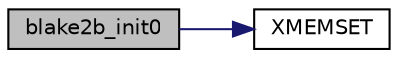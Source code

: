 digraph "blake2b_init0"
{
 // LATEX_PDF_SIZE
  edge [fontname="Helvetica",fontsize="10",labelfontname="Helvetica",labelfontsize="10"];
  node [fontname="Helvetica",fontsize="10",shape=record];
  rankdir="LR";
  Node202 [label="blake2b_init0",height=0.2,width=0.4,color="black", fillcolor="grey75", style="filled", fontcolor="black",tooltip=" "];
  Node202 -> Node203 [color="midnightblue",fontsize="10",style="solid",fontname="Helvetica"];
  Node203 [label="XMEMSET",height=0.2,width=0.4,color="black", fillcolor="white", style="filled",URL="$tomcrypt__cfg_8h.html#aa3c34a6f6c61de7da9258b5a30e32c2f",tooltip=" "];
}
